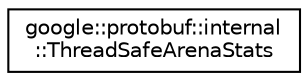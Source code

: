 digraph "类继承关系图"
{
 // LATEX_PDF_SIZE
  edge [fontname="Helvetica",fontsize="10",labelfontname="Helvetica",labelfontsize="10"];
  node [fontname="Helvetica",fontsize="10",shape=record];
  rankdir="LR";
  Node0 [label="google::protobuf::internal\l::ThreadSafeArenaStats",height=0.2,width=0.4,color="black", fillcolor="white", style="filled",URL="$structgoogle_1_1protobuf_1_1internal_1_1ThreadSafeArenaStats.html",tooltip=" "];
}
